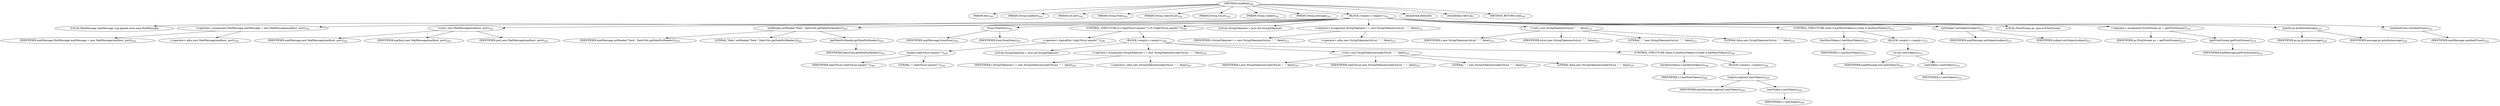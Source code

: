digraph "sendMail" {  
"368" [label = <(METHOD,sendMail)<SUB>200</SUB>> ]
"369" [label = <(PARAM,this)<SUB>200</SUB>> ]
"370" [label = <(PARAM,String mailhost)<SUB>200</SUB>> ]
"371" [label = <(PARAM,int port)<SUB>200</SUB>> ]
"372" [label = <(PARAM,String from)<SUB>200</SUB>> ]
"373" [label = <(PARAM,String replyToList)<SUB>200</SUB>> ]
"374" [label = <(PARAM,String toList)<SUB>200</SUB>> ]
"375" [label = <(PARAM,String subject)<SUB>201</SUB>> ]
"376" [label = <(PARAM,String message)<SUB>201</SUB>> ]
"377" [label = <(BLOCK,&lt;empty&gt;,&lt;empty&gt;)<SUB>201</SUB>> ]
"21" [label = <(LOCAL,MailMessage mailMessage: org.apache.tools.mail.MailMessage)> ]
"378" [label = <(&lt;operator&gt;.assignment,MailMessage mailMessage = new MailMessage(mailhost, port))<SUB>202</SUB>> ]
"379" [label = <(IDENTIFIER,mailMessage,MailMessage mailMessage = new MailMessage(mailhost, port))<SUB>202</SUB>> ]
"380" [label = <(&lt;operator&gt;.alloc,new MailMessage(mailhost, port))<SUB>202</SUB>> ]
"381" [label = <(&lt;init&gt;,new MailMessage(mailhost, port))<SUB>202</SUB>> ]
"20" [label = <(IDENTIFIER,mailMessage,new MailMessage(mailhost, port))<SUB>202</SUB>> ]
"382" [label = <(IDENTIFIER,mailhost,new MailMessage(mailhost, port))<SUB>202</SUB>> ]
"383" [label = <(IDENTIFIER,port,new MailMessage(mailhost, port))<SUB>202</SUB>> ]
"384" [label = <(setHeader,setHeader(&quot;Date&quot;, DateUtils.getDateForHeader()))<SUB>203</SUB>> ]
"385" [label = <(IDENTIFIER,mailMessage,setHeader(&quot;Date&quot;, DateUtils.getDateForHeader()))<SUB>203</SUB>> ]
"386" [label = <(LITERAL,&quot;Date&quot;,setHeader(&quot;Date&quot;, DateUtils.getDateForHeader()))<SUB>203</SUB>> ]
"387" [label = <(getDateForHeader,getDateForHeader())<SUB>203</SUB>> ]
"388" [label = <(IDENTIFIER,DateUtils,getDateForHeader())<SUB>203</SUB>> ]
"389" [label = <(from,from(from))<SUB>205</SUB>> ]
"390" [label = <(IDENTIFIER,mailMessage,from(from))<SUB>205</SUB>> ]
"391" [label = <(IDENTIFIER,from,from(from))<SUB>205</SUB>> ]
"392" [label = <(CONTROL_STRUCTURE,if (!replyToList.equals(&quot;&quot;)),if (!replyToList.equals(&quot;&quot;)))<SUB>206</SUB>> ]
"393" [label = <(&lt;operator&gt;.logicalNot,!replyToList.equals(&quot;&quot;))<SUB>206</SUB>> ]
"394" [label = <(equals,replyToList.equals(&quot;&quot;))<SUB>206</SUB>> ]
"395" [label = <(IDENTIFIER,replyToList,replyToList.equals(&quot;&quot;))<SUB>206</SUB>> ]
"396" [label = <(LITERAL,&quot;&quot;,replyToList.equals(&quot;&quot;))<SUB>206</SUB>> ]
"397" [label = <(BLOCK,&lt;empty&gt;,&lt;empty&gt;)<SUB>206</SUB>> ]
"23" [label = <(LOCAL,StringTokenizer t: java.util.StringTokenizer)> ]
"398" [label = <(&lt;operator&gt;.assignment,StringTokenizer t = new StringTokenizer(replyToList, &quot;, &quot;, false))<SUB>207</SUB>> ]
"399" [label = <(IDENTIFIER,t,StringTokenizer t = new StringTokenizer(replyToList, &quot;, &quot;, false))<SUB>207</SUB>> ]
"400" [label = <(&lt;operator&gt;.alloc,new StringTokenizer(replyToList, &quot;, &quot;, false))<SUB>207</SUB>> ]
"401" [label = <(&lt;init&gt;,new StringTokenizer(replyToList, &quot;, &quot;, false))<SUB>207</SUB>> ]
"22" [label = <(IDENTIFIER,t,new StringTokenizer(replyToList, &quot;, &quot;, false))<SUB>207</SUB>> ]
"402" [label = <(IDENTIFIER,replyToList,new StringTokenizer(replyToList, &quot;, &quot;, false))<SUB>207</SUB>> ]
"403" [label = <(LITERAL,&quot;, &quot;,new StringTokenizer(replyToList, &quot;, &quot;, false))<SUB>207</SUB>> ]
"404" [label = <(LITERAL,false,new StringTokenizer(replyToList, &quot;, &quot;, false))<SUB>207</SUB>> ]
"405" [label = <(CONTROL_STRUCTURE,while (t.hasMoreTokens()),while (t.hasMoreTokens()))<SUB>208</SUB>> ]
"406" [label = <(hasMoreTokens,t.hasMoreTokens())<SUB>208</SUB>> ]
"407" [label = <(IDENTIFIER,t,t.hasMoreTokens())<SUB>208</SUB>> ]
"408" [label = <(BLOCK,&lt;empty&gt;,&lt;empty&gt;)<SUB>208</SUB>> ]
"409" [label = <(replyto,replyto(t.nextToken()))<SUB>209</SUB>> ]
"410" [label = <(IDENTIFIER,mailMessage,replyto(t.nextToken()))<SUB>209</SUB>> ]
"411" [label = <(nextToken,t.nextToken())<SUB>209</SUB>> ]
"412" [label = <(IDENTIFIER,t,t.nextToken())<SUB>209</SUB>> ]
"25" [label = <(LOCAL,StringTokenizer t: java.util.StringTokenizer)> ]
"413" [label = <(&lt;operator&gt;.assignment,StringTokenizer t = new StringTokenizer(toList, &quot;, &quot;, false))<SUB>212</SUB>> ]
"414" [label = <(IDENTIFIER,t,StringTokenizer t = new StringTokenizer(toList, &quot;, &quot;, false))<SUB>212</SUB>> ]
"415" [label = <(&lt;operator&gt;.alloc,new StringTokenizer(toList, &quot;, &quot;, false))<SUB>212</SUB>> ]
"416" [label = <(&lt;init&gt;,new StringTokenizer(toList, &quot;, &quot;, false))<SUB>212</SUB>> ]
"24" [label = <(IDENTIFIER,t,new StringTokenizer(toList, &quot;, &quot;, false))<SUB>212</SUB>> ]
"417" [label = <(IDENTIFIER,toList,new StringTokenizer(toList, &quot;, &quot;, false))<SUB>212</SUB>> ]
"418" [label = <(LITERAL,&quot;, &quot;,new StringTokenizer(toList, &quot;, &quot;, false))<SUB>212</SUB>> ]
"419" [label = <(LITERAL,false,new StringTokenizer(toList, &quot;, &quot;, false))<SUB>212</SUB>> ]
"420" [label = <(CONTROL_STRUCTURE,while (t.hasMoreTokens()),while (t.hasMoreTokens()))<SUB>213</SUB>> ]
"421" [label = <(hasMoreTokens,t.hasMoreTokens())<SUB>213</SUB>> ]
"422" [label = <(IDENTIFIER,t,t.hasMoreTokens())<SUB>213</SUB>> ]
"423" [label = <(BLOCK,&lt;empty&gt;,&lt;empty&gt;)<SUB>213</SUB>> ]
"424" [label = <(to,to(t.nextToken()))<SUB>214</SUB>> ]
"425" [label = <(IDENTIFIER,mailMessage,to(t.nextToken()))<SUB>214</SUB>> ]
"426" [label = <(nextToken,t.nextToken())<SUB>214</SUB>> ]
"427" [label = <(IDENTIFIER,t,t.nextToken())<SUB>214</SUB>> ]
"428" [label = <(setSubject,setSubject(subject))<SUB>217</SUB>> ]
"429" [label = <(IDENTIFIER,mailMessage,setSubject(subject))<SUB>217</SUB>> ]
"430" [label = <(IDENTIFIER,subject,setSubject(subject))<SUB>217</SUB>> ]
"431" [label = <(LOCAL,PrintStream ps: java.io.PrintStream)> ]
"432" [label = <(&lt;operator&gt;.assignment,PrintStream ps = getPrintStream())<SUB>219</SUB>> ]
"433" [label = <(IDENTIFIER,ps,PrintStream ps = getPrintStream())<SUB>219</SUB>> ]
"434" [label = <(getPrintStream,getPrintStream())<SUB>219</SUB>> ]
"435" [label = <(IDENTIFIER,mailMessage,getPrintStream())<SUB>219</SUB>> ]
"436" [label = <(println,ps.println(message))<SUB>220</SUB>> ]
"437" [label = <(IDENTIFIER,ps,ps.println(message))<SUB>220</SUB>> ]
"438" [label = <(IDENTIFIER,message,ps.println(message))<SUB>220</SUB>> ]
"439" [label = <(sendAndClose,sendAndClose())<SUB>222</SUB>> ]
"440" [label = <(IDENTIFIER,mailMessage,sendAndClose())<SUB>222</SUB>> ]
"441" [label = <(MODIFIER,PRIVATE)> ]
"442" [label = <(MODIFIER,VIRTUAL)> ]
"443" [label = <(METHOD_RETURN,void)<SUB>200</SUB>> ]
  "368" -> "369" 
  "368" -> "370" 
  "368" -> "371" 
  "368" -> "372" 
  "368" -> "373" 
  "368" -> "374" 
  "368" -> "375" 
  "368" -> "376" 
  "368" -> "377" 
  "368" -> "441" 
  "368" -> "442" 
  "368" -> "443" 
  "377" -> "21" 
  "377" -> "378" 
  "377" -> "381" 
  "377" -> "384" 
  "377" -> "389" 
  "377" -> "392" 
  "377" -> "25" 
  "377" -> "413" 
  "377" -> "416" 
  "377" -> "420" 
  "377" -> "428" 
  "377" -> "431" 
  "377" -> "432" 
  "377" -> "436" 
  "377" -> "439" 
  "378" -> "379" 
  "378" -> "380" 
  "381" -> "20" 
  "381" -> "382" 
  "381" -> "383" 
  "384" -> "385" 
  "384" -> "386" 
  "384" -> "387" 
  "387" -> "388" 
  "389" -> "390" 
  "389" -> "391" 
  "392" -> "393" 
  "392" -> "397" 
  "393" -> "394" 
  "394" -> "395" 
  "394" -> "396" 
  "397" -> "23" 
  "397" -> "398" 
  "397" -> "401" 
  "397" -> "405" 
  "398" -> "399" 
  "398" -> "400" 
  "401" -> "22" 
  "401" -> "402" 
  "401" -> "403" 
  "401" -> "404" 
  "405" -> "406" 
  "405" -> "408" 
  "406" -> "407" 
  "408" -> "409" 
  "409" -> "410" 
  "409" -> "411" 
  "411" -> "412" 
  "413" -> "414" 
  "413" -> "415" 
  "416" -> "24" 
  "416" -> "417" 
  "416" -> "418" 
  "416" -> "419" 
  "420" -> "421" 
  "420" -> "423" 
  "421" -> "422" 
  "423" -> "424" 
  "424" -> "425" 
  "424" -> "426" 
  "426" -> "427" 
  "428" -> "429" 
  "428" -> "430" 
  "432" -> "433" 
  "432" -> "434" 
  "434" -> "435" 
  "436" -> "437" 
  "436" -> "438" 
  "439" -> "440" 
}
